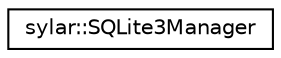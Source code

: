 digraph "类继承关系图"
{
 // LATEX_PDF_SIZE
  edge [fontname="Helvetica",fontsize="10",labelfontname="Helvetica",labelfontsize="10"];
  node [fontname="Helvetica",fontsize="10",shape=record];
  rankdir="LR";
  Node0 [label="sylar::SQLite3Manager",height=0.2,width=0.4,color="black", fillcolor="white", style="filled",URL="$classsylar_1_1SQLite3Manager.html",tooltip=" "];
}
